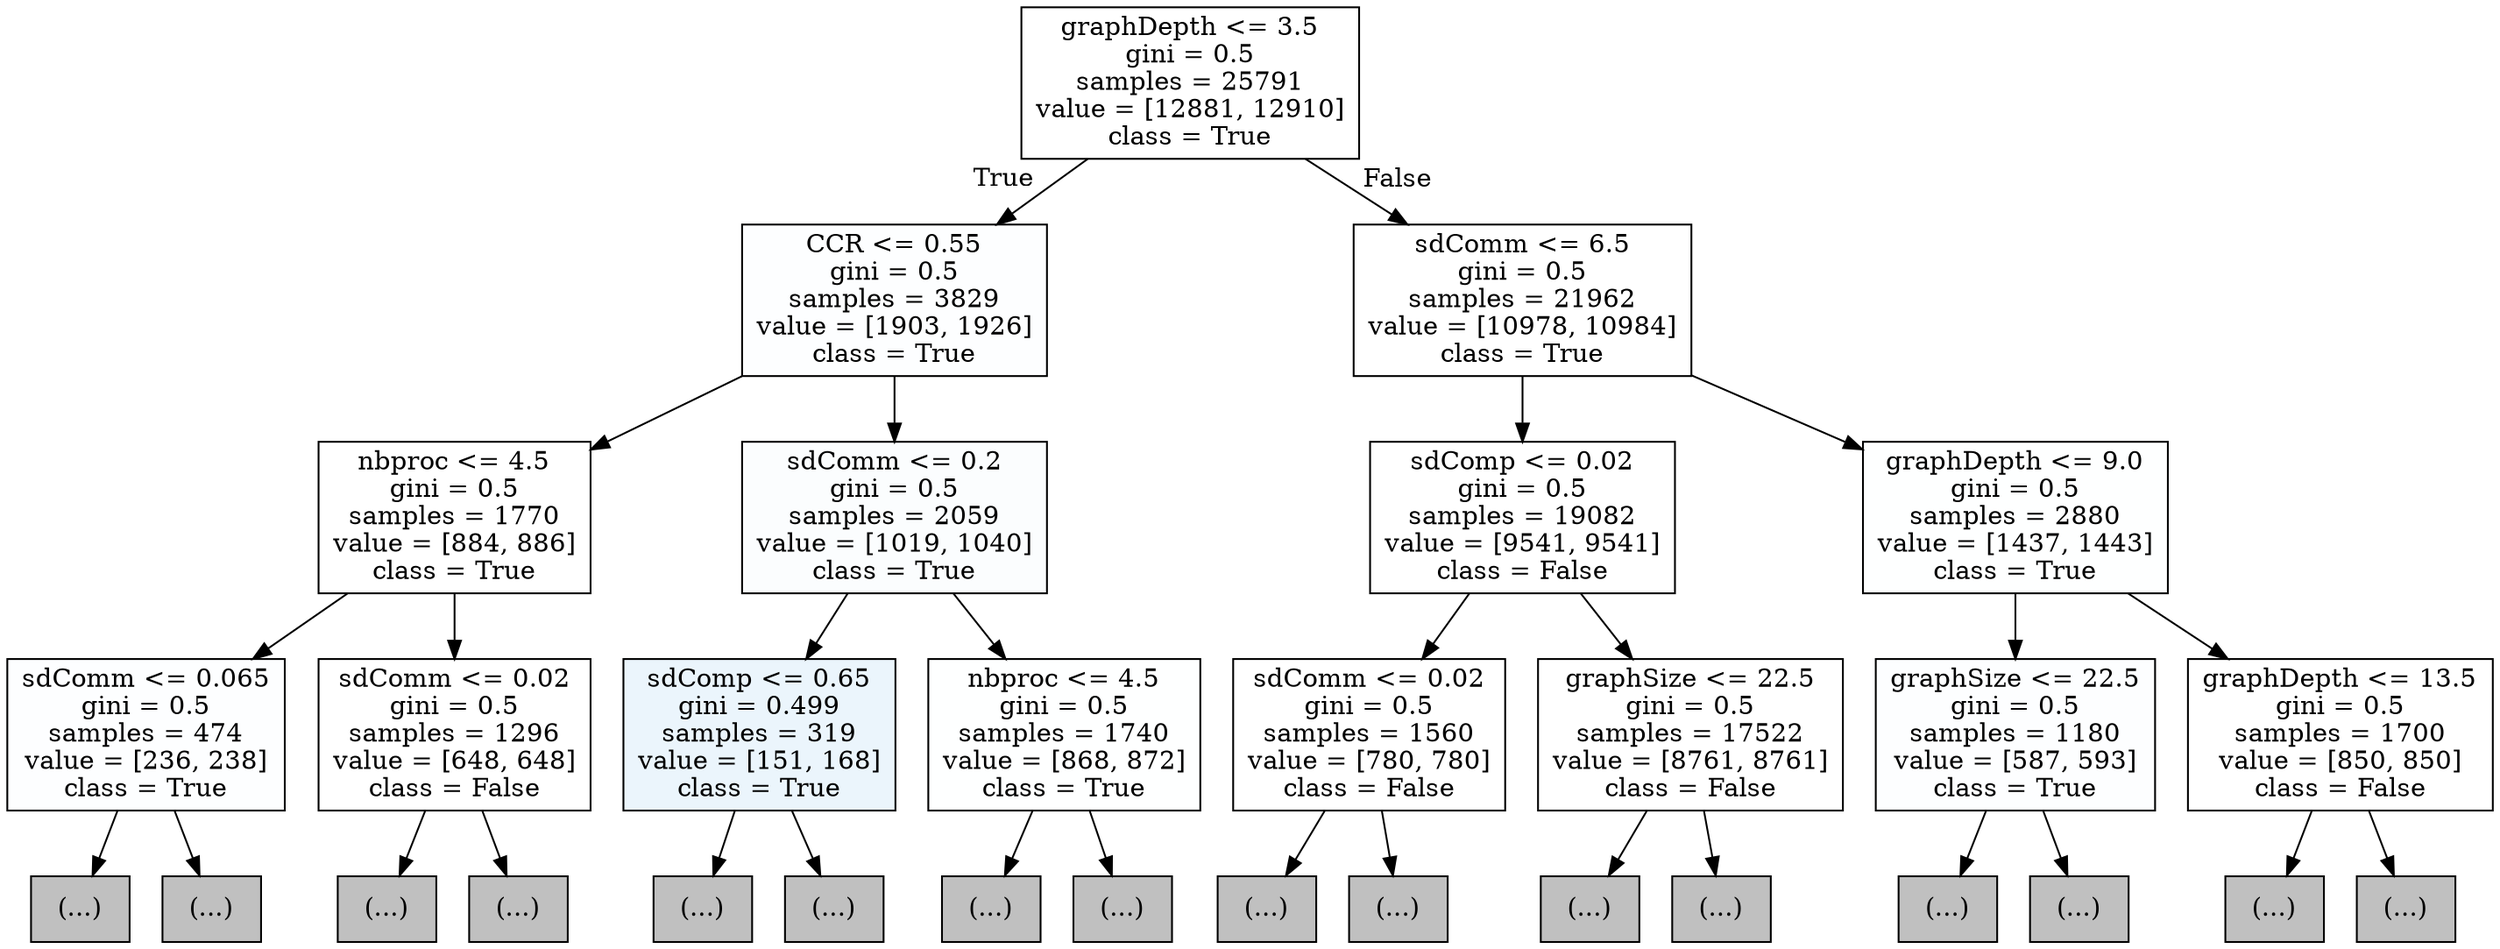 digraph Tree {
node [shape=box, style="filled", color="black"] ;
0 [label="graphDepth <= 3.5\ngini = 0.5\nsamples = 25791\nvalue = [12881, 12910]\nclass = True", fillcolor="#ffffff"] ;
1 [label="CCR <= 0.55\ngini = 0.5\nsamples = 3829\nvalue = [1903, 1926]\nclass = True", fillcolor="#fdfeff"] ;
0 -> 1 [labeldistance=2.5, labelangle=45, headlabel="True"] ;
2 [label="nbproc <= 4.5\ngini = 0.5\nsamples = 1770\nvalue = [884, 886]\nclass = True", fillcolor="#ffffff"] ;
1 -> 2 ;
3 [label="sdComm <= 0.065\ngini = 0.5\nsamples = 474\nvalue = [236, 238]\nclass = True", fillcolor="#fdfeff"] ;
2 -> 3 ;
4 [label="(...)", fillcolor="#C0C0C0"] ;
3 -> 4 ;
15 [label="(...)", fillcolor="#C0C0C0"] ;
3 -> 15 ;
20 [label="sdComm <= 0.02\ngini = 0.5\nsamples = 1296\nvalue = [648, 648]\nclass = False", fillcolor="#ffffff"] ;
2 -> 20 ;
21 [label="(...)", fillcolor="#C0C0C0"] ;
20 -> 21 ;
26 [label="(...)", fillcolor="#C0C0C0"] ;
20 -> 26 ;
37 [label="sdComm <= 0.2\ngini = 0.5\nsamples = 2059\nvalue = [1019, 1040]\nclass = True", fillcolor="#fbfdfe"] ;
1 -> 37 ;
38 [label="sdComp <= 0.65\ngini = 0.499\nsamples = 319\nvalue = [151, 168]\nclass = True", fillcolor="#ebf5fc"] ;
37 -> 38 ;
39 [label="(...)", fillcolor="#C0C0C0"] ;
38 -> 39 ;
46 [label="(...)", fillcolor="#C0C0C0"] ;
38 -> 46 ;
49 [label="nbproc <= 4.5\ngini = 0.5\nsamples = 1740\nvalue = [868, 872]\nclass = True", fillcolor="#feffff"] ;
37 -> 49 ;
50 [label="(...)", fillcolor="#C0C0C0"] ;
49 -> 50 ;
79 [label="(...)", fillcolor="#C0C0C0"] ;
49 -> 79 ;
108 [label="sdComm <= 6.5\ngini = 0.5\nsamples = 21962\nvalue = [10978, 10984]\nclass = True", fillcolor="#ffffff"] ;
0 -> 108 [labeldistance=2.5, labelangle=-45, headlabel="False"] ;
109 [label="sdComp <= 0.02\ngini = 0.5\nsamples = 19082\nvalue = [9541, 9541]\nclass = False", fillcolor="#ffffff"] ;
108 -> 109 ;
110 [label="sdComm <= 0.02\ngini = 0.5\nsamples = 1560\nvalue = [780, 780]\nclass = False", fillcolor="#ffffff"] ;
109 -> 110 ;
111 [label="(...)", fillcolor="#C0C0C0"] ;
110 -> 111 ;
138 [label="(...)", fillcolor="#C0C0C0"] ;
110 -> 138 ;
189 [label="graphSize <= 22.5\ngini = 0.5\nsamples = 17522\nvalue = [8761, 8761]\nclass = False", fillcolor="#ffffff"] ;
109 -> 189 ;
190 [label="(...)", fillcolor="#C0C0C0"] ;
189 -> 190 ;
273 [label="(...)", fillcolor="#C0C0C0"] ;
189 -> 273 ;
748 [label="graphDepth <= 9.0\ngini = 0.5\nsamples = 2880\nvalue = [1437, 1443]\nclass = True", fillcolor="#feffff"] ;
108 -> 748 ;
749 [label="graphSize <= 22.5\ngini = 0.5\nsamples = 1180\nvalue = [587, 593]\nclass = True", fillcolor="#fdfeff"] ;
748 -> 749 ;
750 [label="(...)", fillcolor="#C0C0C0"] ;
749 -> 750 ;
761 [label="(...)", fillcolor="#C0C0C0"] ;
749 -> 761 ;
784 [label="graphDepth <= 13.5\ngini = 0.5\nsamples = 1700\nvalue = [850, 850]\nclass = False", fillcolor="#ffffff"] ;
748 -> 784 ;
785 [label="(...)", fillcolor="#C0C0C0"] ;
784 -> 785 ;
796 [label="(...)", fillcolor="#C0C0C0"] ;
784 -> 796 ;
}